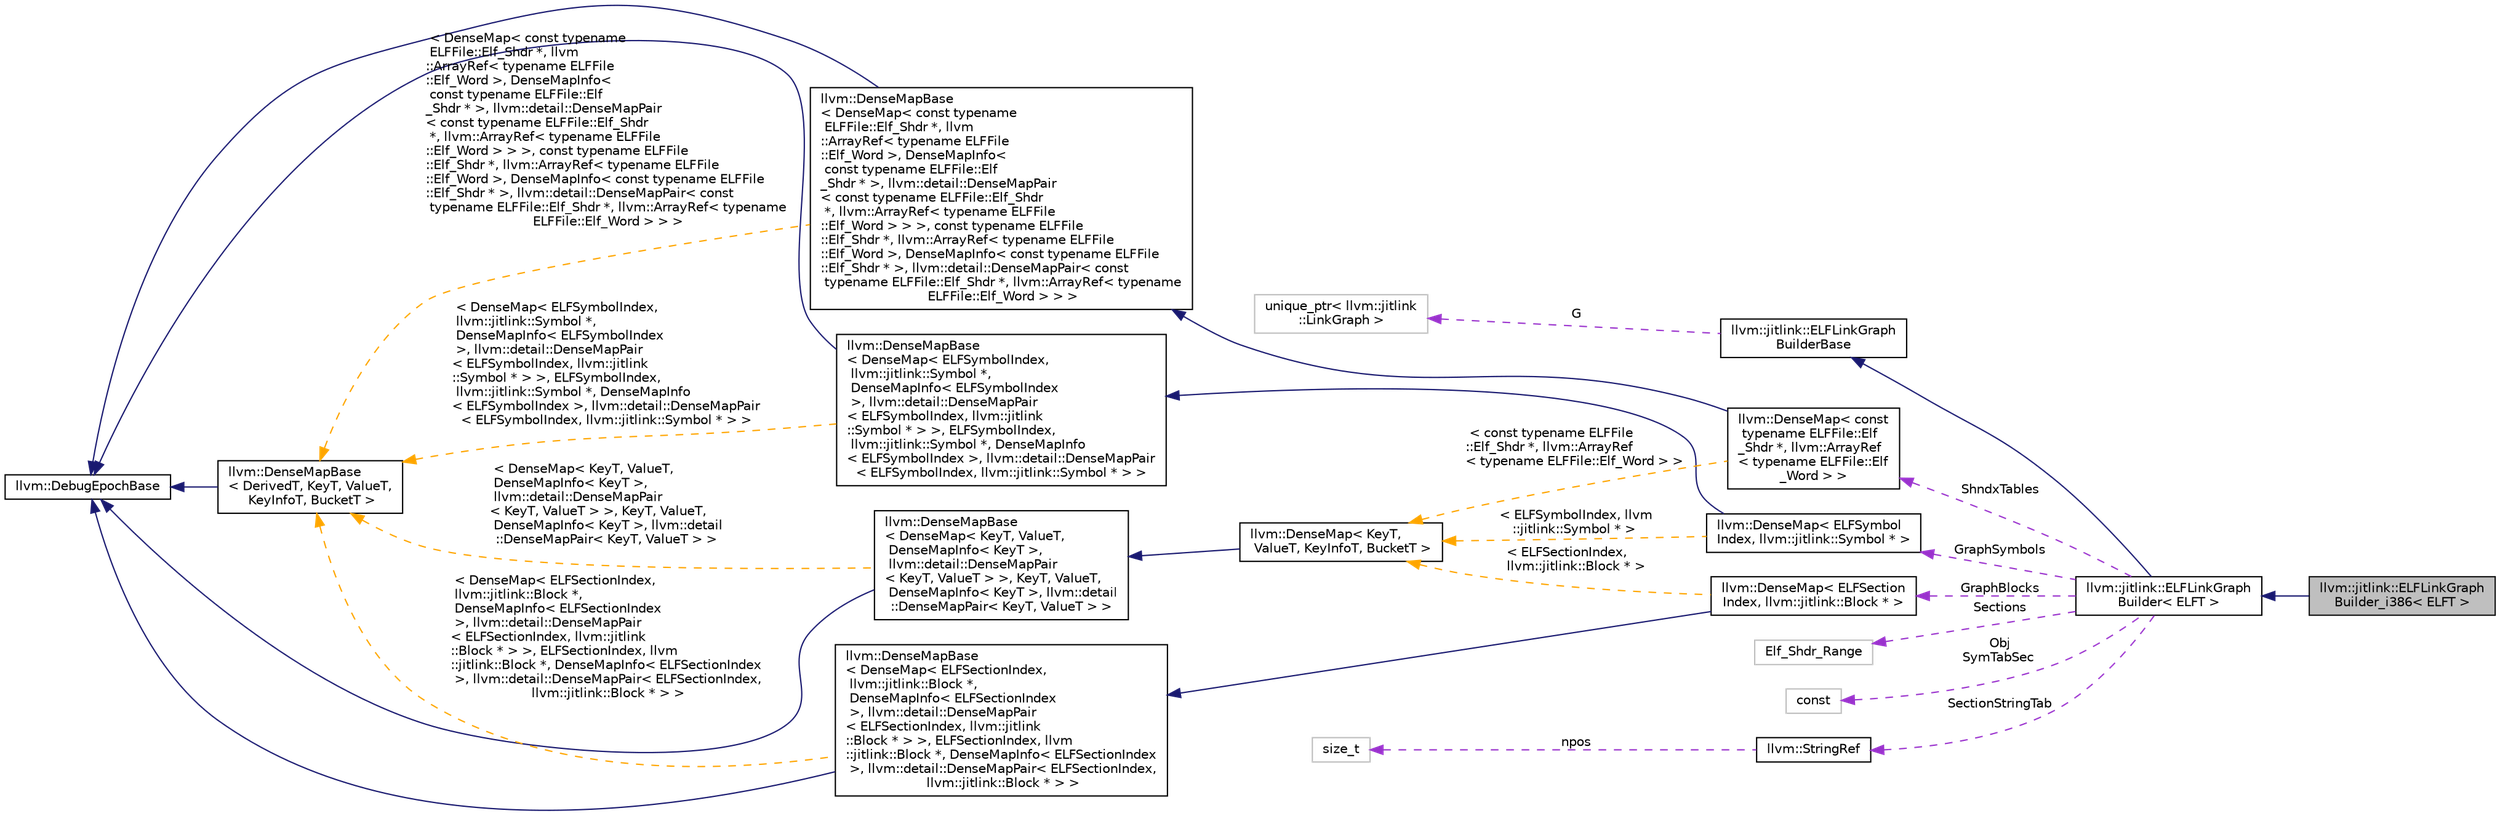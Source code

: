 digraph "llvm::jitlink::ELFLinkGraphBuilder_i386&lt; ELFT &gt;"
{
 // LATEX_PDF_SIZE
  bgcolor="transparent";
  edge [fontname="Helvetica",fontsize="10",labelfontname="Helvetica",labelfontsize="10"];
  node [fontname="Helvetica",fontsize="10",shape=record];
  rankdir="LR";
  Node1 [label="llvm::jitlink::ELFLinkGraph\lBuilder_i386\< ELFT \>",height=0.2,width=0.4,color="black", fillcolor="grey75", style="filled", fontcolor="black",tooltip=" "];
  Node2 -> Node1 [dir="back",color="midnightblue",fontsize="10",style="solid",fontname="Helvetica"];
  Node2 [label="llvm::jitlink::ELFLinkGraph\lBuilder\< ELFT \>",height=0.2,width=0.4,color="black",URL="$classllvm_1_1jitlink_1_1ELFLinkGraphBuilder.html",tooltip="Ling-graph building code that's specific to the given ELFT, but common across all architectures."];
  Node3 -> Node2 [dir="back",color="midnightblue",fontsize="10",style="solid",fontname="Helvetica"];
  Node3 [label="llvm::jitlink::ELFLinkGraph\lBuilderBase",height=0.2,width=0.4,color="black",URL="$classllvm_1_1jitlink_1_1ELFLinkGraphBuilderBase.html",tooltip="Common link-graph building code shared between all ELFFiles."];
  Node4 -> Node3 [dir="back",color="darkorchid3",fontsize="10",style="dashed",label=" G" ,fontname="Helvetica"];
  Node4 [label="unique_ptr\< llvm::jitlink\l::LinkGraph \>",height=0.2,width=0.4,color="grey75",tooltip=" "];
  Node5 -> Node2 [dir="back",color="darkorchid3",fontsize="10",style="dashed",label=" GraphSymbols" ,fontname="Helvetica"];
  Node5 [label="llvm::DenseMap\< ELFSymbol\lIndex, llvm::jitlink::Symbol * \>",height=0.2,width=0.4,color="black",URL="$classllvm_1_1DenseMap.html",tooltip=" "];
  Node6 -> Node5 [dir="back",color="midnightblue",fontsize="10",style="solid",fontname="Helvetica"];
  Node6 [label="llvm::DenseMapBase\l\< DenseMap\< ELFSymbolIndex,\l llvm::jitlink::Symbol *,\l DenseMapInfo\< ELFSymbolIndex\l \>, llvm::detail::DenseMapPair\l\< ELFSymbolIndex, llvm::jitlink\l::Symbol * \> \>, ELFSymbolIndex,\l llvm::jitlink::Symbol *, DenseMapInfo\l\< ELFSymbolIndex \>, llvm::detail::DenseMapPair\l\< ELFSymbolIndex, llvm::jitlink::Symbol * \> \>",height=0.2,width=0.4,color="black",URL="$classllvm_1_1DenseMapBase.html",tooltip=" "];
  Node7 -> Node6 [dir="back",color="midnightblue",fontsize="10",style="solid",fontname="Helvetica"];
  Node7 [label="llvm::DebugEpochBase",height=0.2,width=0.4,color="black",URL="$classllvm_1_1DebugEpochBase.html",tooltip="A base class for data structure classes wishing to make iterators (\"handles\") pointing into themselve..."];
  Node8 -> Node6 [dir="back",color="orange",fontsize="10",style="dashed",label=" \< DenseMap\< ELFSymbolIndex,\l llvm::jitlink::Symbol *,\l DenseMapInfo\< ELFSymbolIndex\l \>, llvm::detail::DenseMapPair\l\< ELFSymbolIndex, llvm::jitlink\l::Symbol * \> \>, ELFSymbolIndex,\l llvm::jitlink::Symbol *, DenseMapInfo\l\< ELFSymbolIndex \>, llvm::detail::DenseMapPair\l\< ELFSymbolIndex, llvm::jitlink::Symbol * \> \>" ,fontname="Helvetica"];
  Node8 [label="llvm::DenseMapBase\l\< DerivedT, KeyT, ValueT,\l KeyInfoT, BucketT \>",height=0.2,width=0.4,color="black",URL="$classllvm_1_1DenseMapBase.html",tooltip=" "];
  Node7 -> Node8 [dir="back",color="midnightblue",fontsize="10",style="solid",fontname="Helvetica"];
  Node9 -> Node5 [dir="back",color="orange",fontsize="10",style="dashed",label=" \< ELFSymbolIndex, llvm\l::jitlink::Symbol * \>" ,fontname="Helvetica"];
  Node9 [label="llvm::DenseMap\< KeyT,\l ValueT, KeyInfoT, BucketT \>",height=0.2,width=0.4,color="black",URL="$classllvm_1_1DenseMap.html",tooltip=" "];
  Node10 -> Node9 [dir="back",color="midnightblue",fontsize="10",style="solid",fontname="Helvetica"];
  Node10 [label="llvm::DenseMapBase\l\< DenseMap\< KeyT, ValueT,\l DenseMapInfo\< KeyT \>,\l llvm::detail::DenseMapPair\l\< KeyT, ValueT \> \>, KeyT, ValueT,\l DenseMapInfo\< KeyT \>, llvm::detail\l::DenseMapPair\< KeyT, ValueT \> \>",height=0.2,width=0.4,color="black",URL="$classllvm_1_1DenseMapBase.html",tooltip=" "];
  Node7 -> Node10 [dir="back",color="midnightblue",fontsize="10",style="solid",fontname="Helvetica"];
  Node8 -> Node10 [dir="back",color="orange",fontsize="10",style="dashed",label=" \< DenseMap\< KeyT, ValueT,\l DenseMapInfo\< KeyT \>,\l llvm::detail::DenseMapPair\l\< KeyT, ValueT \> \>, KeyT, ValueT,\l DenseMapInfo\< KeyT \>, llvm::detail\l::DenseMapPair\< KeyT, ValueT \> \>" ,fontname="Helvetica"];
  Node11 -> Node2 [dir="back",color="darkorchid3",fontsize="10",style="dashed",label=" GraphBlocks" ,fontname="Helvetica"];
  Node11 [label="llvm::DenseMap\< ELFSection\lIndex, llvm::jitlink::Block * \>",height=0.2,width=0.4,color="black",URL="$classllvm_1_1DenseMap.html",tooltip=" "];
  Node12 -> Node11 [dir="back",color="midnightblue",fontsize="10",style="solid",fontname="Helvetica"];
  Node12 [label="llvm::DenseMapBase\l\< DenseMap\< ELFSectionIndex,\l llvm::jitlink::Block *,\l DenseMapInfo\< ELFSectionIndex\l \>, llvm::detail::DenseMapPair\l\< ELFSectionIndex, llvm::jitlink\l::Block * \> \>, ELFSectionIndex, llvm\l::jitlink::Block *, DenseMapInfo\< ELFSectionIndex\l \>, llvm::detail::DenseMapPair\< ELFSectionIndex,\l llvm::jitlink::Block * \> \>",height=0.2,width=0.4,color="black",URL="$classllvm_1_1DenseMapBase.html",tooltip=" "];
  Node7 -> Node12 [dir="back",color="midnightblue",fontsize="10",style="solid",fontname="Helvetica"];
  Node8 -> Node12 [dir="back",color="orange",fontsize="10",style="dashed",label=" \< DenseMap\< ELFSectionIndex,\l llvm::jitlink::Block *,\l DenseMapInfo\< ELFSectionIndex\l \>, llvm::detail::DenseMapPair\l\< ELFSectionIndex, llvm::jitlink\l::Block * \> \>, ELFSectionIndex, llvm\l::jitlink::Block *, DenseMapInfo\< ELFSectionIndex\l \>, llvm::detail::DenseMapPair\< ELFSectionIndex,\l llvm::jitlink::Block * \> \>" ,fontname="Helvetica"];
  Node9 -> Node11 [dir="back",color="orange",fontsize="10",style="dashed",label=" \< ELFSectionIndex,\l llvm::jitlink::Block * \>" ,fontname="Helvetica"];
  Node13 -> Node2 [dir="back",color="darkorchid3",fontsize="10",style="dashed",label=" ShndxTables" ,fontname="Helvetica"];
  Node13 [label="llvm::DenseMap\< const\l typename ELFFile::Elf\l_Shdr *, llvm::ArrayRef\l\< typename ELFFile::Elf\l_Word \> \>",height=0.2,width=0.4,color="black",URL="$classllvm_1_1DenseMap.html",tooltip=" "];
  Node14 -> Node13 [dir="back",color="midnightblue",fontsize="10",style="solid",fontname="Helvetica"];
  Node14 [label="llvm::DenseMapBase\l\< DenseMap\< const typename\l ELFFile::Elf_Shdr *, llvm\l::ArrayRef\< typename ELFFile\l::Elf_Word \>, DenseMapInfo\<\l const typename ELFFile::Elf\l_Shdr * \>, llvm::detail::DenseMapPair\l\< const typename ELFFile::Elf_Shdr\l *, llvm::ArrayRef\< typename ELFFile\l::Elf_Word \> \> \>, const typename ELFFile\l::Elf_Shdr *, llvm::ArrayRef\< typename ELFFile\l::Elf_Word \>, DenseMapInfo\< const typename ELFFile\l::Elf_Shdr * \>, llvm::detail::DenseMapPair\< const\l typename ELFFile::Elf_Shdr *, llvm::ArrayRef\< typename\l ELFFile::Elf_Word \> \> \>",height=0.2,width=0.4,color="black",URL="$classllvm_1_1DenseMapBase.html",tooltip=" "];
  Node7 -> Node14 [dir="back",color="midnightblue",fontsize="10",style="solid",fontname="Helvetica"];
  Node8 -> Node14 [dir="back",color="orange",fontsize="10",style="dashed",label=" \< DenseMap\< const typename\l ELFFile::Elf_Shdr *, llvm\l::ArrayRef\< typename ELFFile\l::Elf_Word \>, DenseMapInfo\<\l const typename ELFFile::Elf\l_Shdr * \>, llvm::detail::DenseMapPair\l\< const typename ELFFile::Elf_Shdr\l *, llvm::ArrayRef\< typename ELFFile\l::Elf_Word \> \> \>, const typename ELFFile\l::Elf_Shdr *, llvm::ArrayRef\< typename ELFFile\l::Elf_Word \>, DenseMapInfo\< const typename ELFFile\l::Elf_Shdr * \>, llvm::detail::DenseMapPair\< const\l typename ELFFile::Elf_Shdr *, llvm::ArrayRef\< typename\l ELFFile::Elf_Word \> \> \>" ,fontname="Helvetica"];
  Node9 -> Node13 [dir="back",color="orange",fontsize="10",style="dashed",label=" \< const typename ELFFile\l::Elf_Shdr *, llvm::ArrayRef\l\< typename ELFFile::Elf_Word \> \>" ,fontname="Helvetica"];
  Node15 -> Node2 [dir="back",color="darkorchid3",fontsize="10",style="dashed",label=" Sections" ,fontname="Helvetica"];
  Node15 [label="Elf_Shdr_Range",height=0.2,width=0.4,color="grey75",tooltip=" "];
  Node16 -> Node2 [dir="back",color="darkorchid3",fontsize="10",style="dashed",label=" Obj\nSymTabSec" ,fontname="Helvetica"];
  Node16 [label="const",height=0.2,width=0.4,color="grey75",tooltip=" "];
  Node17 -> Node2 [dir="back",color="darkorchid3",fontsize="10",style="dashed",label=" SectionStringTab" ,fontname="Helvetica"];
  Node17 [label="llvm::StringRef",height=0.2,width=0.4,color="black",URL="$classllvm_1_1StringRef.html",tooltip="StringRef - Represent a constant reference to a string, i.e."];
  Node18 -> Node17 [dir="back",color="darkorchid3",fontsize="10",style="dashed",label=" npos" ,fontname="Helvetica"];
  Node18 [label="size_t",height=0.2,width=0.4,color="grey75",tooltip=" "];
}
